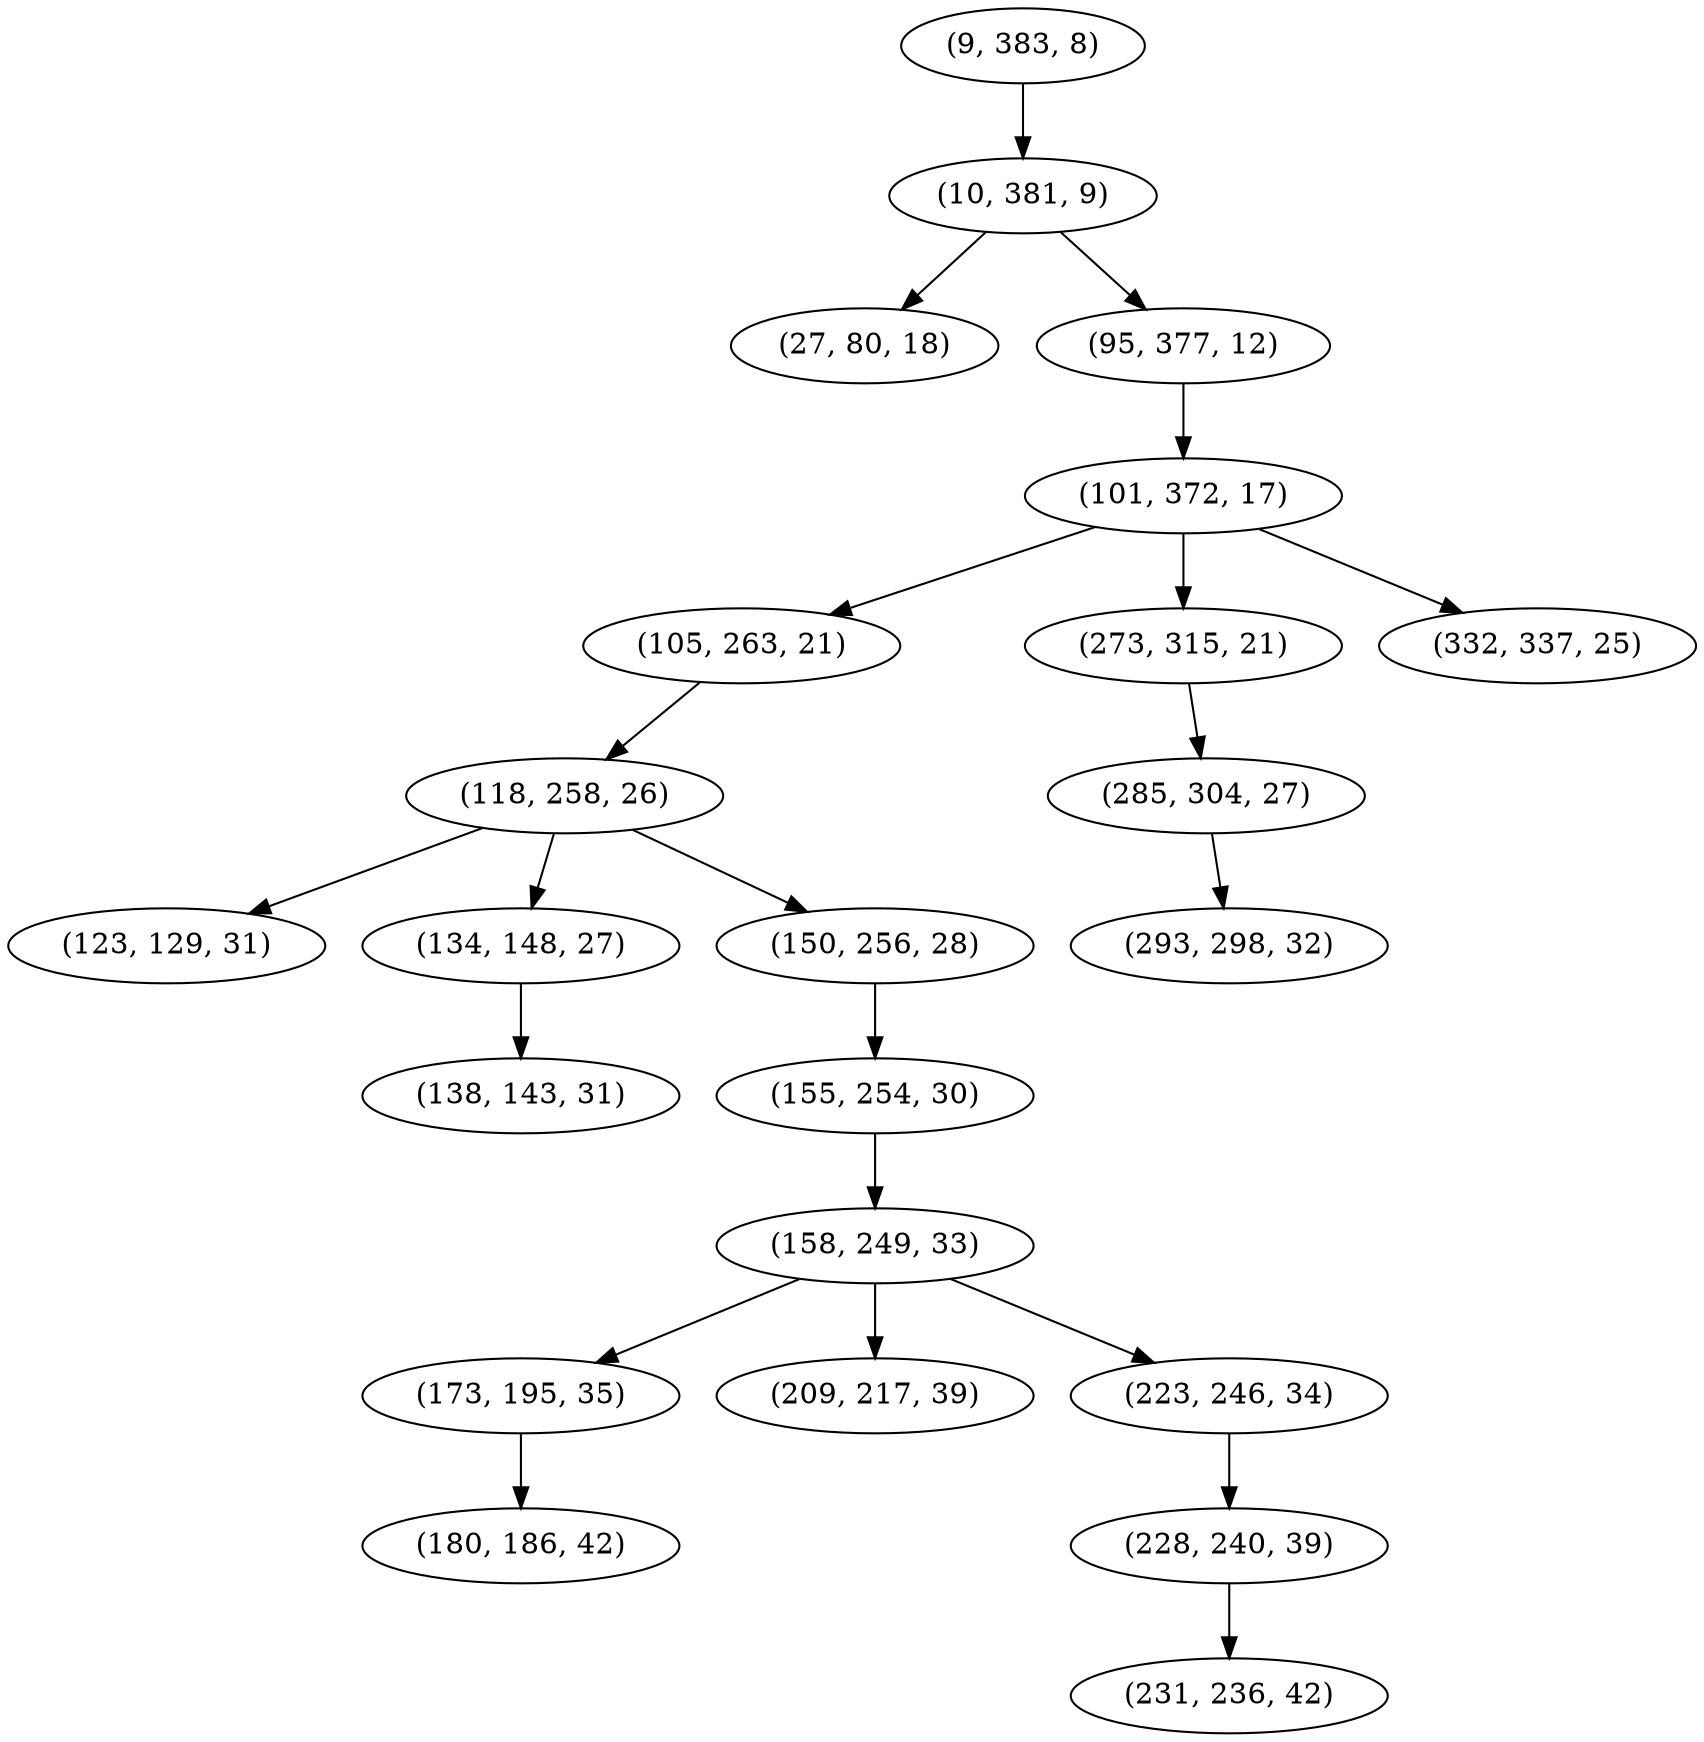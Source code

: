 digraph tree {
    "(9, 383, 8)";
    "(10, 381, 9)";
    "(27, 80, 18)";
    "(95, 377, 12)";
    "(101, 372, 17)";
    "(105, 263, 21)";
    "(118, 258, 26)";
    "(123, 129, 31)";
    "(134, 148, 27)";
    "(138, 143, 31)";
    "(150, 256, 28)";
    "(155, 254, 30)";
    "(158, 249, 33)";
    "(173, 195, 35)";
    "(180, 186, 42)";
    "(209, 217, 39)";
    "(223, 246, 34)";
    "(228, 240, 39)";
    "(231, 236, 42)";
    "(273, 315, 21)";
    "(285, 304, 27)";
    "(293, 298, 32)";
    "(332, 337, 25)";
    "(9, 383, 8)" -> "(10, 381, 9)";
    "(10, 381, 9)" -> "(27, 80, 18)";
    "(10, 381, 9)" -> "(95, 377, 12)";
    "(95, 377, 12)" -> "(101, 372, 17)";
    "(101, 372, 17)" -> "(105, 263, 21)";
    "(101, 372, 17)" -> "(273, 315, 21)";
    "(101, 372, 17)" -> "(332, 337, 25)";
    "(105, 263, 21)" -> "(118, 258, 26)";
    "(118, 258, 26)" -> "(123, 129, 31)";
    "(118, 258, 26)" -> "(134, 148, 27)";
    "(118, 258, 26)" -> "(150, 256, 28)";
    "(134, 148, 27)" -> "(138, 143, 31)";
    "(150, 256, 28)" -> "(155, 254, 30)";
    "(155, 254, 30)" -> "(158, 249, 33)";
    "(158, 249, 33)" -> "(173, 195, 35)";
    "(158, 249, 33)" -> "(209, 217, 39)";
    "(158, 249, 33)" -> "(223, 246, 34)";
    "(173, 195, 35)" -> "(180, 186, 42)";
    "(223, 246, 34)" -> "(228, 240, 39)";
    "(228, 240, 39)" -> "(231, 236, 42)";
    "(273, 315, 21)" -> "(285, 304, 27)";
    "(285, 304, 27)" -> "(293, 298, 32)";
}
